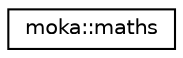 digraph "Graphical Class Hierarchy"
{
 // LATEX_PDF_SIZE
  edge [fontname="Helvetica",fontsize="10",labelfontname="Helvetica",labelfontsize="10"];
  node [fontname="Helvetica",fontsize="10",shape=record];
  rankdir="LR";
  Node0 [label="moka::maths",height=0.2,width=0.4,color="black", fillcolor="white", style="filled",URL="$classmoka_1_1maths.html",tooltip=" "];
}
